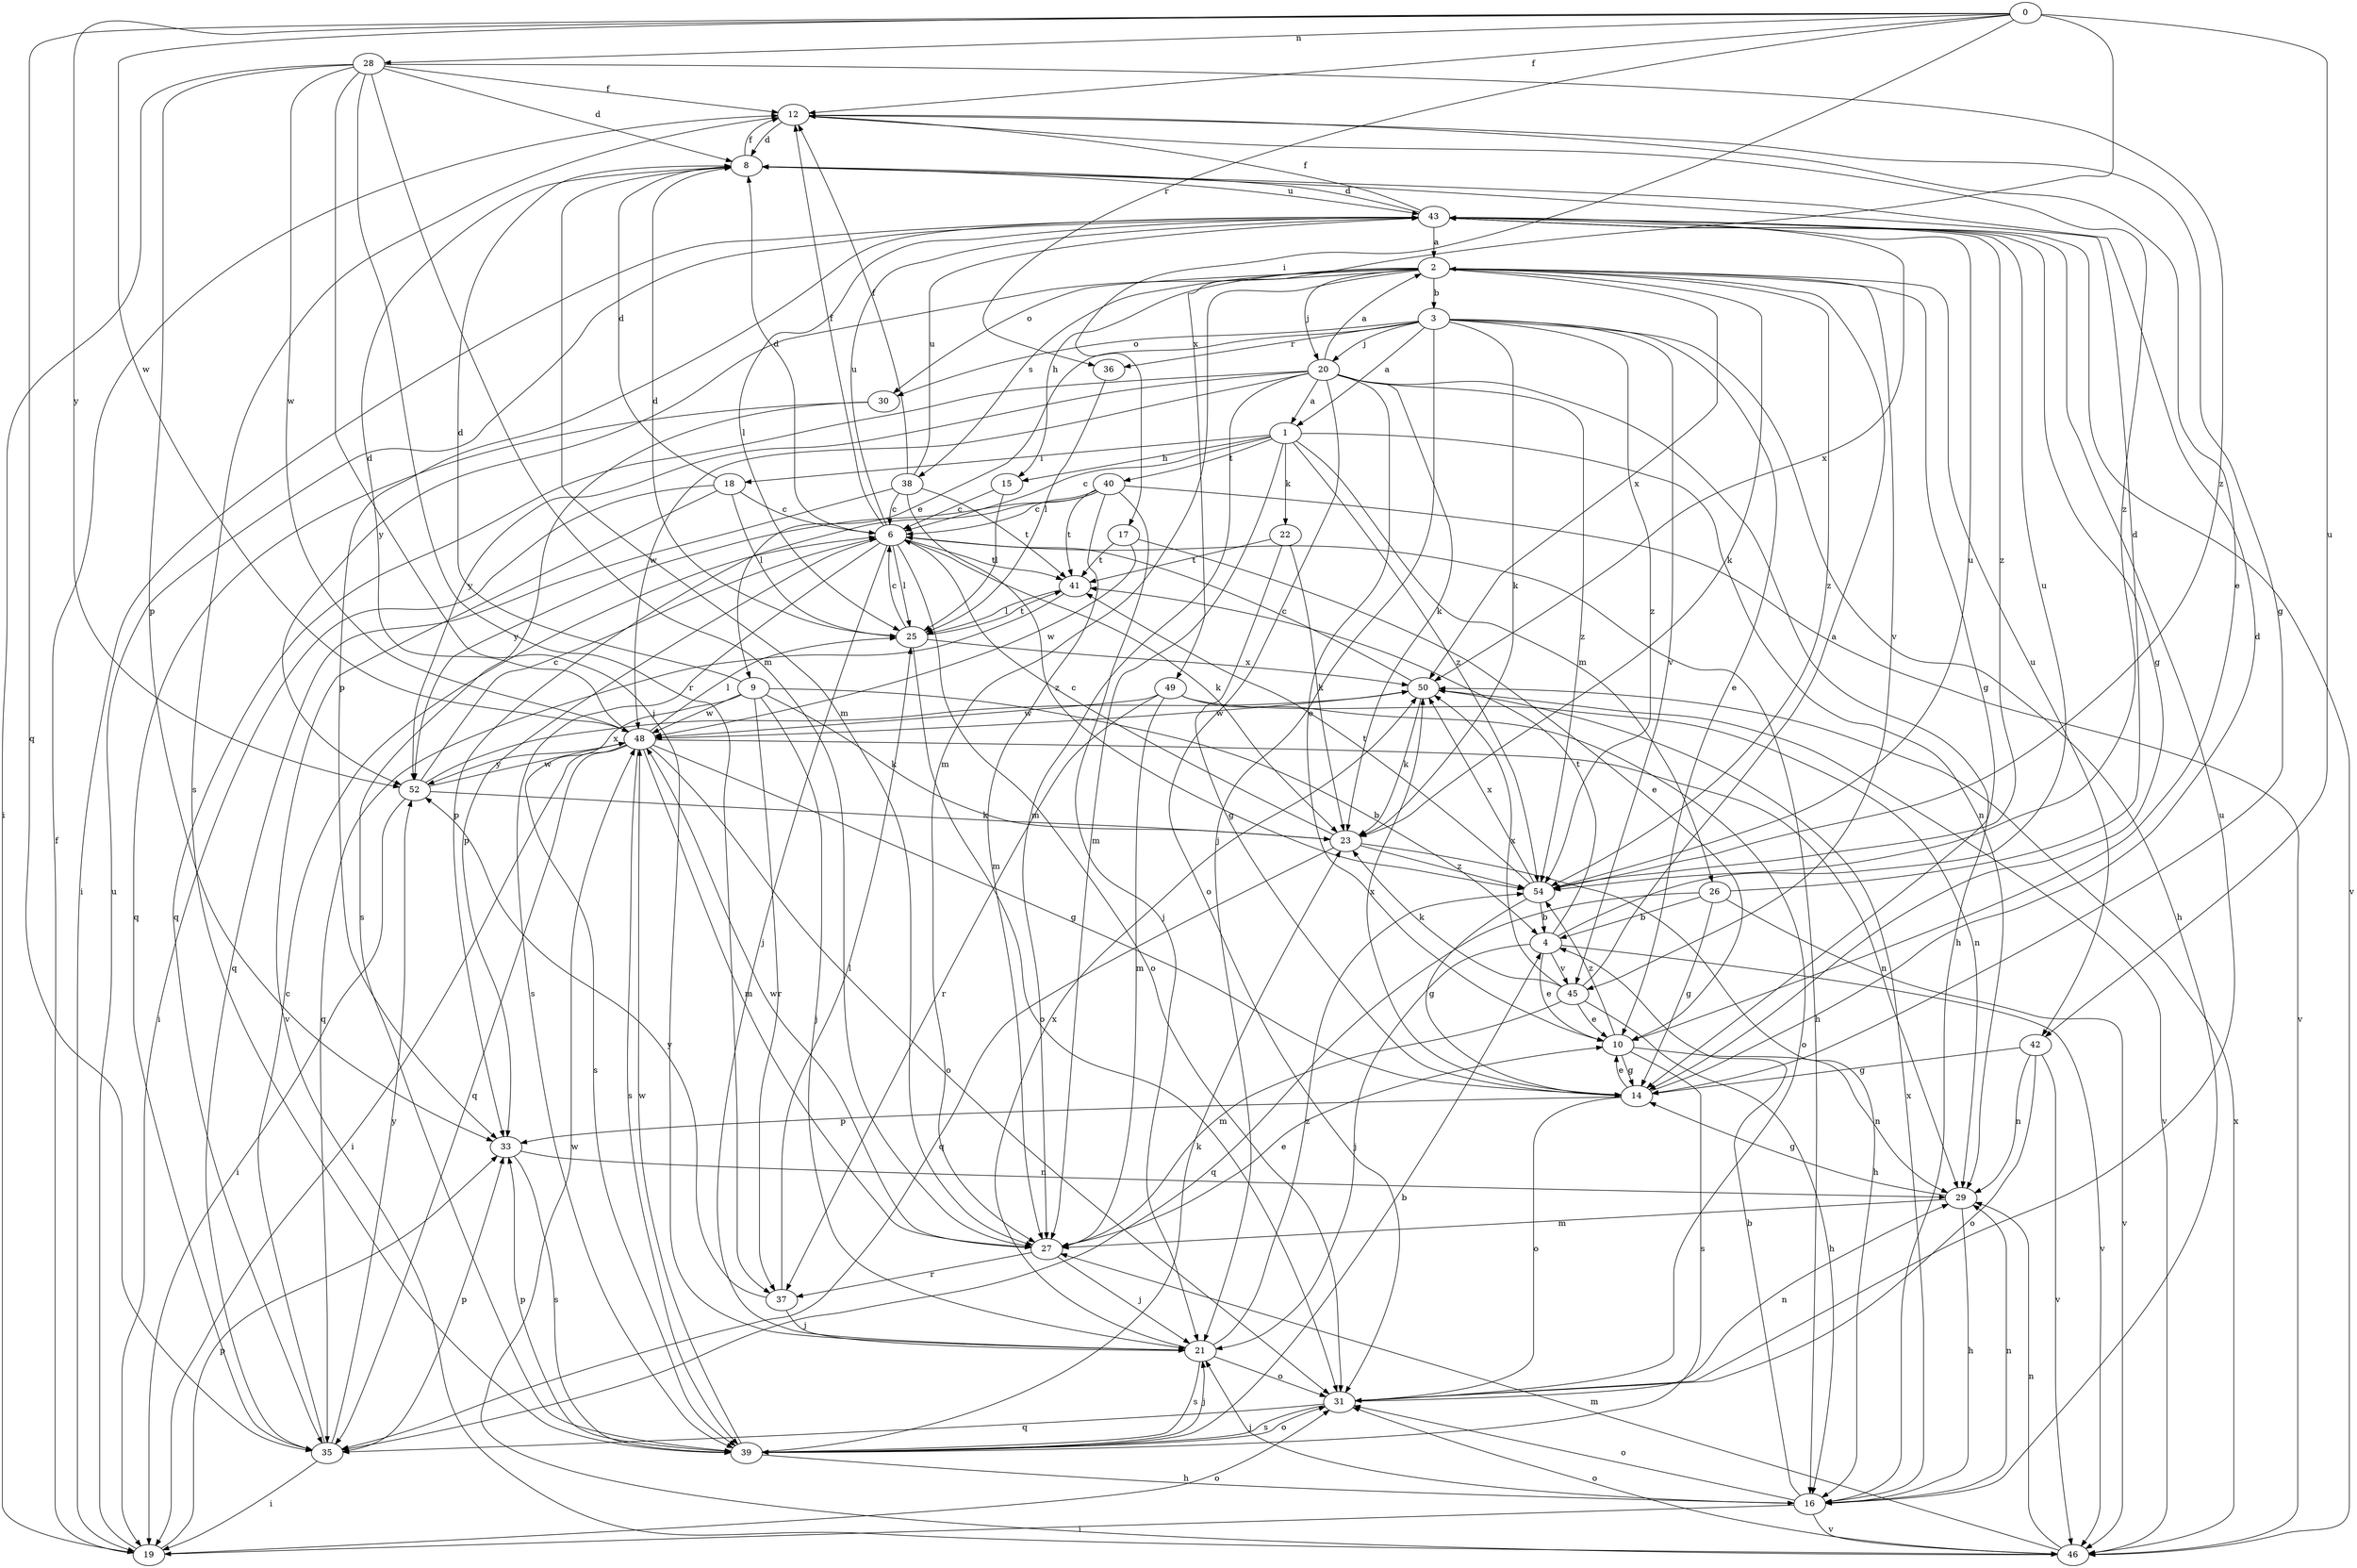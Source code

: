strict digraph  {
0;
1;
2;
3;
4;
6;
8;
9;
10;
12;
14;
15;
16;
17;
18;
19;
20;
21;
22;
23;
25;
26;
27;
28;
29;
30;
31;
33;
35;
36;
37;
38;
39;
40;
41;
42;
43;
45;
46;
48;
49;
50;
52;
54;
0 -> 12  [label=f];
0 -> 17  [label=i];
0 -> 28  [label=n];
0 -> 35  [label=q];
0 -> 36  [label=r];
0 -> 42  [label=u];
0 -> 48  [label=w];
0 -> 49  [label=x];
0 -> 52  [label=y];
1 -> 6  [label=c];
1 -> 15  [label=h];
1 -> 18  [label=i];
1 -> 22  [label=k];
1 -> 26  [label=m];
1 -> 27  [label=m];
1 -> 29  [label=n];
1 -> 40  [label=t];
1 -> 54  [label=z];
2 -> 3  [label=b];
2 -> 14  [label=g];
2 -> 15  [label=h];
2 -> 20  [label=j];
2 -> 23  [label=k];
2 -> 27  [label=m];
2 -> 30  [label=o];
2 -> 38  [label=s];
2 -> 42  [label=u];
2 -> 45  [label=v];
2 -> 50  [label=x];
2 -> 52  [label=y];
2 -> 54  [label=z];
3 -> 1  [label=a];
3 -> 9  [label=e];
3 -> 10  [label=e];
3 -> 16  [label=h];
3 -> 20  [label=j];
3 -> 21  [label=j];
3 -> 23  [label=k];
3 -> 30  [label=o];
3 -> 36  [label=r];
3 -> 45  [label=v];
3 -> 54  [label=z];
4 -> 10  [label=e];
4 -> 21  [label=j];
4 -> 41  [label=t];
4 -> 43  [label=u];
4 -> 45  [label=v];
4 -> 46  [label=v];
6 -> 8  [label=d];
6 -> 12  [label=f];
6 -> 16  [label=h];
6 -> 21  [label=j];
6 -> 23  [label=k];
6 -> 25  [label=l];
6 -> 31  [label=o];
6 -> 33  [label=p];
6 -> 39  [label=s];
6 -> 41  [label=t];
6 -> 43  [label=u];
8 -> 12  [label=f];
8 -> 27  [label=m];
8 -> 43  [label=u];
9 -> 4  [label=b];
9 -> 8  [label=d];
9 -> 21  [label=j];
9 -> 23  [label=k];
9 -> 37  [label=r];
9 -> 39  [label=s];
9 -> 48  [label=w];
10 -> 14  [label=g];
10 -> 29  [label=n];
10 -> 39  [label=s];
10 -> 54  [label=z];
12 -> 8  [label=d];
12 -> 10  [label=e];
12 -> 14  [label=g];
12 -> 39  [label=s];
12 -> 54  [label=z];
14 -> 8  [label=d];
14 -> 10  [label=e];
14 -> 31  [label=o];
14 -> 33  [label=p];
14 -> 50  [label=x];
15 -> 6  [label=c];
15 -> 25  [label=l];
16 -> 4  [label=b];
16 -> 19  [label=i];
16 -> 21  [label=j];
16 -> 29  [label=n];
16 -> 31  [label=o];
16 -> 46  [label=v];
16 -> 50  [label=x];
17 -> 10  [label=e];
17 -> 41  [label=t];
17 -> 48  [label=w];
18 -> 6  [label=c];
18 -> 8  [label=d];
18 -> 19  [label=i];
18 -> 25  [label=l];
18 -> 46  [label=v];
19 -> 12  [label=f];
19 -> 31  [label=o];
19 -> 33  [label=p];
19 -> 43  [label=u];
20 -> 1  [label=a];
20 -> 2  [label=a];
20 -> 10  [label=e];
20 -> 16  [label=h];
20 -> 23  [label=k];
20 -> 27  [label=m];
20 -> 31  [label=o];
20 -> 35  [label=q];
20 -> 48  [label=w];
20 -> 52  [label=y];
20 -> 54  [label=z];
21 -> 31  [label=o];
21 -> 39  [label=s];
21 -> 50  [label=x];
21 -> 54  [label=z];
22 -> 14  [label=g];
22 -> 23  [label=k];
22 -> 41  [label=t];
23 -> 6  [label=c];
23 -> 16  [label=h];
23 -> 35  [label=q];
23 -> 54  [label=z];
25 -> 6  [label=c];
25 -> 8  [label=d];
25 -> 31  [label=o];
25 -> 41  [label=t];
25 -> 50  [label=x];
26 -> 4  [label=b];
26 -> 8  [label=d];
26 -> 14  [label=g];
26 -> 35  [label=q];
26 -> 46  [label=v];
27 -> 10  [label=e];
27 -> 21  [label=j];
27 -> 37  [label=r];
27 -> 48  [label=w];
28 -> 8  [label=d];
28 -> 12  [label=f];
28 -> 19  [label=i];
28 -> 21  [label=j];
28 -> 27  [label=m];
28 -> 33  [label=p];
28 -> 37  [label=r];
28 -> 48  [label=w];
28 -> 54  [label=z];
29 -> 14  [label=g];
29 -> 16  [label=h];
29 -> 27  [label=m];
30 -> 35  [label=q];
30 -> 39  [label=s];
31 -> 29  [label=n];
31 -> 35  [label=q];
31 -> 39  [label=s];
31 -> 43  [label=u];
33 -> 29  [label=n];
33 -> 39  [label=s];
35 -> 6  [label=c];
35 -> 19  [label=i];
35 -> 33  [label=p];
35 -> 52  [label=y];
36 -> 25  [label=l];
37 -> 21  [label=j];
37 -> 25  [label=l];
37 -> 52  [label=y];
38 -> 6  [label=c];
38 -> 12  [label=f];
38 -> 35  [label=q];
38 -> 41  [label=t];
38 -> 43  [label=u];
38 -> 54  [label=z];
39 -> 4  [label=b];
39 -> 16  [label=h];
39 -> 21  [label=j];
39 -> 23  [label=k];
39 -> 31  [label=o];
39 -> 33  [label=p];
39 -> 48  [label=w];
40 -> 6  [label=c];
40 -> 21  [label=j];
40 -> 27  [label=m];
40 -> 33  [label=p];
40 -> 41  [label=t];
40 -> 46  [label=v];
40 -> 52  [label=y];
41 -> 25  [label=l];
41 -> 35  [label=q];
42 -> 14  [label=g];
42 -> 29  [label=n];
42 -> 31  [label=o];
42 -> 46  [label=v];
43 -> 2  [label=a];
43 -> 8  [label=d];
43 -> 12  [label=f];
43 -> 14  [label=g];
43 -> 19  [label=i];
43 -> 25  [label=l];
43 -> 33  [label=p];
43 -> 46  [label=v];
43 -> 50  [label=x];
43 -> 54  [label=z];
45 -> 2  [label=a];
45 -> 10  [label=e];
45 -> 16  [label=h];
45 -> 23  [label=k];
45 -> 27  [label=m];
45 -> 50  [label=x];
46 -> 27  [label=m];
46 -> 29  [label=n];
46 -> 31  [label=o];
46 -> 48  [label=w];
46 -> 50  [label=x];
48 -> 8  [label=d];
48 -> 14  [label=g];
48 -> 19  [label=i];
48 -> 25  [label=l];
48 -> 27  [label=m];
48 -> 29  [label=n];
48 -> 31  [label=o];
48 -> 35  [label=q];
48 -> 39  [label=s];
48 -> 52  [label=y];
49 -> 27  [label=m];
49 -> 29  [label=n];
49 -> 31  [label=o];
49 -> 37  [label=r];
49 -> 48  [label=w];
50 -> 6  [label=c];
50 -> 23  [label=k];
50 -> 46  [label=v];
50 -> 48  [label=w];
52 -> 6  [label=c];
52 -> 19  [label=i];
52 -> 23  [label=k];
52 -> 48  [label=w];
52 -> 50  [label=x];
54 -> 4  [label=b];
54 -> 14  [label=g];
54 -> 41  [label=t];
54 -> 43  [label=u];
54 -> 50  [label=x];
}
